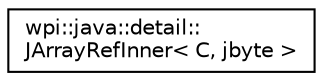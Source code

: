 digraph "Graphical Class Hierarchy"
{
  edge [fontname="Helvetica",fontsize="10",labelfontname="Helvetica",labelfontsize="10"];
  node [fontname="Helvetica",fontsize="10",shape=record];
  rankdir="LR";
  Node1 [label="wpi::java::detail::\lJArrayRefInner\< C, jbyte \>",height=0.2,width=0.4,color="black", fillcolor="white", style="filled",URL="$classwpi_1_1java_1_1detail_1_1JArrayRefInner_3_01C_00_01jbyte_01_4.html"];
}
